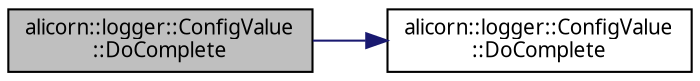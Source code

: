 digraph "alicorn::logger::ConfigValue::DoComplete"
{
 // INTERACTIVE_SVG=YES
  edge [fontname="Verdana",fontsize="10",labelfontname="Verdana",labelfontsize="10"];
  node [fontname="Verdana",fontsize="10",shape=record];
  rankdir="LR";
  Node1 [label="alicorn::logger::ConfigValue\l::DoComplete",height=0.2,width=0.4,color="black", fillcolor="grey75", style="filled", fontcolor="black"];
  Node1 -> Node2 [color="midnightblue",fontsize="10",style="solid",fontname="Verdana"];
  Node2 [label="alicorn::logger::ConfigValue\l::DoComplete",height=0.2,width=0.4,color="black", fillcolor="white", style="filled",URL="$a00070.html#a1bc3db12e58ae1a9990aabe36e87f524",tooltip="Функция для выполнения завершающего действия. "];
}
